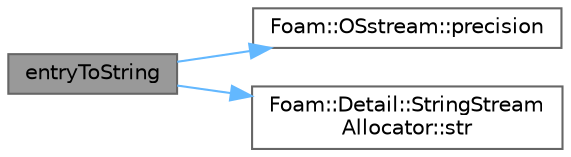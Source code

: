 digraph "entryToString"
{
 // LATEX_PDF_SIZE
  bgcolor="transparent";
  edge [fontname=Helvetica,fontsize=10,labelfontname=Helvetica,labelfontsize=10];
  node [fontname=Helvetica,fontsize=10,shape=box,height=0.2,width=0.4];
  rankdir="LR";
  Node1 [id="Node000001",label="entryToString",height=0.2,width=0.4,color="gray40", fillcolor="grey60", style="filled", fontcolor="black",tooltip=" "];
  Node1 -> Node2 [id="edge1_Node000001_Node000002",color="steelblue1",style="solid",tooltip=" "];
  Node2 [id="Node000002",label="Foam::OSstream::precision",height=0.2,width=0.4,color="grey40", fillcolor="white", style="filled",URL="$classFoam_1_1OSstream.html#a74bc37758ffb63d86025a0ca596e9039",tooltip=" "];
  Node1 -> Node3 [id="edge2_Node000001_Node000003",color="steelblue1",style="solid",tooltip=" "];
  Node3 [id="Node000003",label="Foam::Detail::StringStream\lAllocator::str",height=0.2,width=0.4,color="grey40", fillcolor="white", style="filled",URL="$classFoam_1_1Detail_1_1StringStreamAllocator.html#a42576ec0b836ed2aa0b5322ca8459202",tooltip=" "];
}
